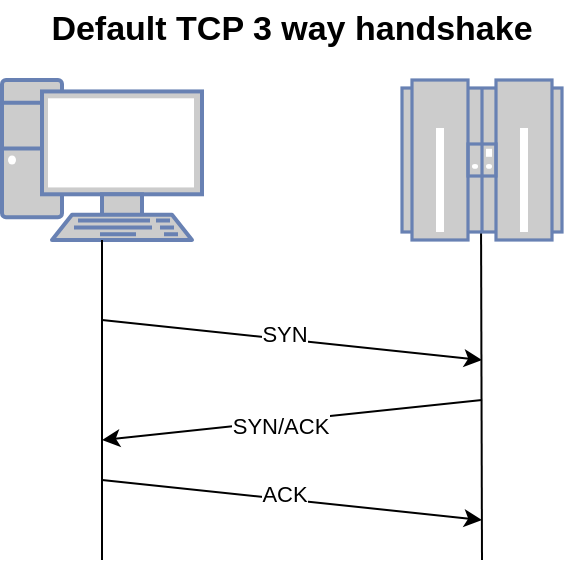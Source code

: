 <mxfile version="20.8.16" type="device"><diagram id="IFYT3onryFu6C4_3HVyf" name="Page-1"><mxGraphModel dx="825" dy="633" grid="1" gridSize="10" guides="1" tooltips="1" connect="1" arrows="1" fold="1" page="1" pageScale="1" pageWidth="827" pageHeight="1169" math="0" shadow="0"><root><mxCell id="0"/><mxCell id="1" parent="0"/><mxCell id="7NPfKy_K4ijACohKqk8B-1" value="" style="fontColor=#0066CC;verticalAlign=top;verticalLabelPosition=bottom;labelPosition=center;align=center;html=1;outlineConnect=0;fillColor=#CCCCCC;strokeColor=#6881B3;gradientColor=none;gradientDirection=north;strokeWidth=2;shape=mxgraph.networks.pc;" vertex="1" parent="1"><mxGeometry x="140" y="200" width="100" height="80" as="geometry"/></mxCell><mxCell id="7NPfKy_K4ijACohKqk8B-3" value="" style="endArrow=none;html=1;rounded=0;entryX=0.5;entryY=1;entryDx=0;entryDy=0;entryPerimeter=0;" edge="1" parent="1" target="7NPfKy_K4ijACohKqk8B-1"><mxGeometry width="50" height="50" relative="1" as="geometry"><mxPoint x="190" y="440" as="sourcePoint"/><mxPoint x="200" y="280" as="targetPoint"/></mxGeometry></mxCell><mxCell id="7NPfKy_K4ijACohKqk8B-4" value="" style="endArrow=none;html=1;rounded=0;" edge="1" parent="1"><mxGeometry width="50" height="50" relative="1" as="geometry"><mxPoint x="380" y="440" as="sourcePoint"/><mxPoint x="379.5" y="265" as="targetPoint"/></mxGeometry></mxCell><mxCell id="7NPfKy_K4ijACohKqk8B-2" value="" style="fontColor=#0066CC;verticalAlign=top;verticalLabelPosition=bottom;labelPosition=center;align=center;html=1;outlineConnect=0;fillColor=#CCCCCC;strokeColor=#6881B3;gradientColor=none;gradientDirection=north;strokeWidth=2;shape=mxgraph.networks.mainframe;" vertex="1" parent="1"><mxGeometry x="340" y="200" width="80" height="80" as="geometry"/></mxCell><mxCell id="7NPfKy_K4ijACohKqk8B-5" value="" style="endArrow=classic;html=1;rounded=0;" edge="1" parent="1"><mxGeometry width="50" height="50" relative="1" as="geometry"><mxPoint x="190" y="320" as="sourcePoint"/><mxPoint x="380" y="340" as="targetPoint"/></mxGeometry></mxCell><mxCell id="7NPfKy_K4ijACohKqk8B-8" value="SYN" style="edgeLabel;html=1;align=center;verticalAlign=middle;resizable=0;points=[];" vertex="1" connectable="0" parent="7NPfKy_K4ijACohKqk8B-5"><mxGeometry x="-0.216" y="1" relative="1" as="geometry"><mxPoint x="16" as="offset"/></mxGeometry></mxCell><mxCell id="7NPfKy_K4ijACohKqk8B-7" value="" style="endArrow=classic;html=1;rounded=0;" edge="1" parent="1"><mxGeometry width="50" height="50" relative="1" as="geometry"><mxPoint x="380" y="360" as="sourcePoint"/><mxPoint x="190" y="380" as="targetPoint"/></mxGeometry></mxCell><mxCell id="7NPfKy_K4ijACohKqk8B-9" value="SYN/ACK" style="edgeLabel;html=1;align=center;verticalAlign=middle;resizable=0;points=[];" vertex="1" connectable="0" parent="7NPfKy_K4ijACohKqk8B-7"><mxGeometry x="0.075" y="2" relative="1" as="geometry"><mxPoint as="offset"/></mxGeometry></mxCell><mxCell id="7NPfKy_K4ijACohKqk8B-10" value="" style="endArrow=classic;html=1;rounded=0;" edge="1" parent="1"><mxGeometry width="50" height="50" relative="1" as="geometry"><mxPoint x="190" y="400" as="sourcePoint"/><mxPoint x="380" y="420" as="targetPoint"/></mxGeometry></mxCell><mxCell id="7NPfKy_K4ijACohKqk8B-11" value="ACK" style="edgeLabel;html=1;align=center;verticalAlign=middle;resizable=0;points=[];" vertex="1" connectable="0" parent="7NPfKy_K4ijACohKqk8B-10"><mxGeometry x="-0.216" y="1" relative="1" as="geometry"><mxPoint x="16" as="offset"/></mxGeometry></mxCell><mxCell id="7NPfKy_K4ijACohKqk8B-13" value="&lt;b&gt;&lt;font style=&quot;font-size: 17px;&quot;&gt;Default TCP 3 way handshake&lt;/font&gt;&lt;/b&gt;" style="text;html=1;strokeColor=none;fillColor=none;align=center;verticalAlign=middle;whiteSpace=wrap;rounded=0;" vertex="1" parent="1"><mxGeometry x="140" y="160" width="290" height="30" as="geometry"/></mxCell></root></mxGraphModel></diagram></mxfile>